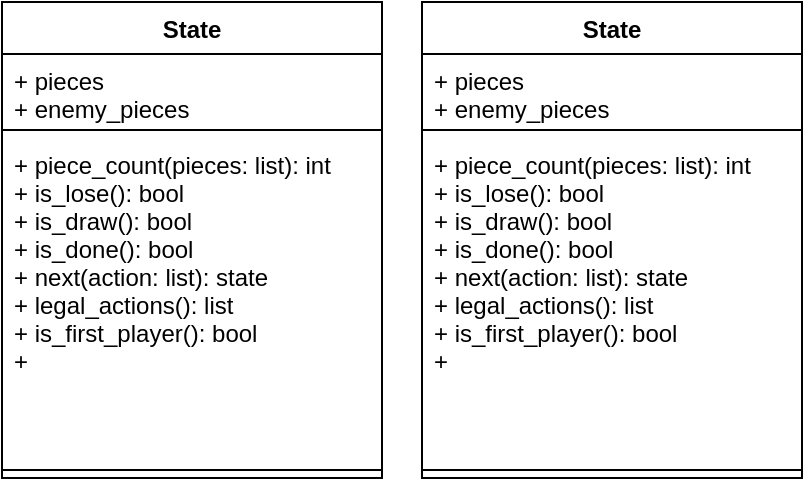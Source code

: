 <mxfile version="14.9.5" type="github">
  <diagram id="aV-NKvh-F8ot64hlHp7w" name="第1頁">
    <mxGraphModel dx="756" dy="395" grid="1" gridSize="10" guides="1" tooltips="1" connect="1" arrows="1" fold="1" page="1" pageScale="1" pageWidth="1654" pageHeight="1169" math="0" shadow="0">
      <root>
        <mxCell id="0" />
        <mxCell id="1" parent="0" />
        <mxCell id="haVciTmjnzB4D0ghUklq-5" value="State" style="swimlane;fontStyle=1;align=center;verticalAlign=top;childLayout=stackLayout;horizontal=1;startSize=26;horizontalStack=0;resizeParent=1;resizeParentMax=0;resizeLast=0;collapsible=1;marginBottom=0;" vertex="1" parent="1">
          <mxGeometry x="480" y="260" width="190" height="238" as="geometry" />
        </mxCell>
        <mxCell id="haVciTmjnzB4D0ghUklq-6" value="+ pieces&#xa;+ enemy_pieces" style="text;strokeColor=none;fillColor=none;align=left;verticalAlign=top;spacingLeft=4;spacingRight=4;overflow=hidden;rotatable=0;points=[[0,0.5],[1,0.5]];portConstraint=eastwest;" vertex="1" parent="haVciTmjnzB4D0ghUklq-5">
          <mxGeometry y="26" width="190" height="34" as="geometry" />
        </mxCell>
        <mxCell id="haVciTmjnzB4D0ghUklq-7" value="" style="line;strokeWidth=1;fillColor=none;align=left;verticalAlign=middle;spacingTop=-1;spacingLeft=3;spacingRight=3;rotatable=0;labelPosition=right;points=[];portConstraint=eastwest;" vertex="1" parent="haVciTmjnzB4D0ghUklq-5">
          <mxGeometry y="60" width="190" height="8" as="geometry" />
        </mxCell>
        <mxCell id="haVciTmjnzB4D0ghUklq-8" value="+ piece_count(pieces: list): int&#xa;+ is_lose(): bool&#xa;+ is_draw(): bool&#xa;+ is_done(): bool&#xa;+ next(action: list): state&#xa;+ legal_actions(): list&#xa;+ is_first_player(): bool&#xa;+ &#xa;" style="text;strokeColor=none;fillColor=none;align=left;verticalAlign=top;spacingLeft=4;spacingRight=4;overflow=hidden;rotatable=0;points=[[0,0.5],[1,0.5]];portConstraint=eastwest;" vertex="1" parent="haVciTmjnzB4D0ghUklq-5">
          <mxGeometry y="68" width="190" height="162" as="geometry" />
        </mxCell>
        <mxCell id="haVciTmjnzB4D0ghUklq-9" value="" style="line;strokeWidth=1;fillColor=none;align=left;verticalAlign=middle;spacingTop=-1;spacingLeft=3;spacingRight=3;rotatable=0;labelPosition=right;points=[];portConstraint=eastwest;" vertex="1" parent="haVciTmjnzB4D0ghUklq-5">
          <mxGeometry y="230" width="190" height="8" as="geometry" />
        </mxCell>
        <mxCell id="haVciTmjnzB4D0ghUklq-10" value="State" style="swimlane;fontStyle=1;align=center;verticalAlign=top;childLayout=stackLayout;horizontal=1;startSize=26;horizontalStack=0;resizeParent=1;resizeParentMax=0;resizeLast=0;collapsible=1;marginBottom=0;" vertex="1" parent="1">
          <mxGeometry x="270" y="260" width="190" height="238" as="geometry" />
        </mxCell>
        <mxCell id="haVciTmjnzB4D0ghUklq-11" value="+ pieces&#xa;+ enemy_pieces" style="text;strokeColor=none;fillColor=none;align=left;verticalAlign=top;spacingLeft=4;spacingRight=4;overflow=hidden;rotatable=0;points=[[0,0.5],[1,0.5]];portConstraint=eastwest;" vertex="1" parent="haVciTmjnzB4D0ghUklq-10">
          <mxGeometry y="26" width="190" height="34" as="geometry" />
        </mxCell>
        <mxCell id="haVciTmjnzB4D0ghUklq-12" value="" style="line;strokeWidth=1;fillColor=none;align=left;verticalAlign=middle;spacingTop=-1;spacingLeft=3;spacingRight=3;rotatable=0;labelPosition=right;points=[];portConstraint=eastwest;" vertex="1" parent="haVciTmjnzB4D0ghUklq-10">
          <mxGeometry y="60" width="190" height="8" as="geometry" />
        </mxCell>
        <mxCell id="haVciTmjnzB4D0ghUklq-13" value="+ piece_count(pieces: list): int&#xa;+ is_lose(): bool&#xa;+ is_draw(): bool&#xa;+ is_done(): bool&#xa;+ next(action: list): state&#xa;+ legal_actions(): list&#xa;+ is_first_player(): bool&#xa;+ &#xa;" style="text;strokeColor=none;fillColor=none;align=left;verticalAlign=top;spacingLeft=4;spacingRight=4;overflow=hidden;rotatable=0;points=[[0,0.5],[1,0.5]];portConstraint=eastwest;" vertex="1" parent="haVciTmjnzB4D0ghUklq-10">
          <mxGeometry y="68" width="190" height="162" as="geometry" />
        </mxCell>
        <mxCell id="haVciTmjnzB4D0ghUklq-14" value="" style="line;strokeWidth=1;fillColor=none;align=left;verticalAlign=middle;spacingTop=-1;spacingLeft=3;spacingRight=3;rotatable=0;labelPosition=right;points=[];portConstraint=eastwest;" vertex="1" parent="haVciTmjnzB4D0ghUklq-10">
          <mxGeometry y="230" width="190" height="8" as="geometry" />
        </mxCell>
      </root>
    </mxGraphModel>
  </diagram>
</mxfile>
